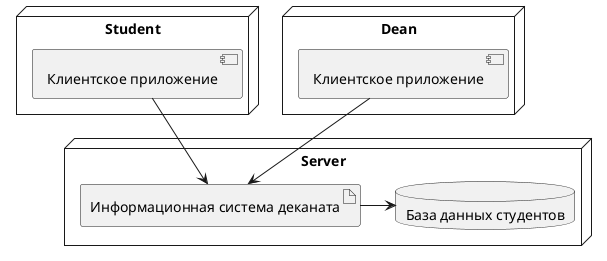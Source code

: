@startuml
node "Server" {
  artifact "Информационная система деканата" as app
  database "База данных студентов" as db
}

node "Student" {
  component "Клиентское приложение" as client
}

node "Dean" {
  component "Клиентское приложение" as client2
}

client -down-> app
client2 -down-> app
app -right-> db
@enduml